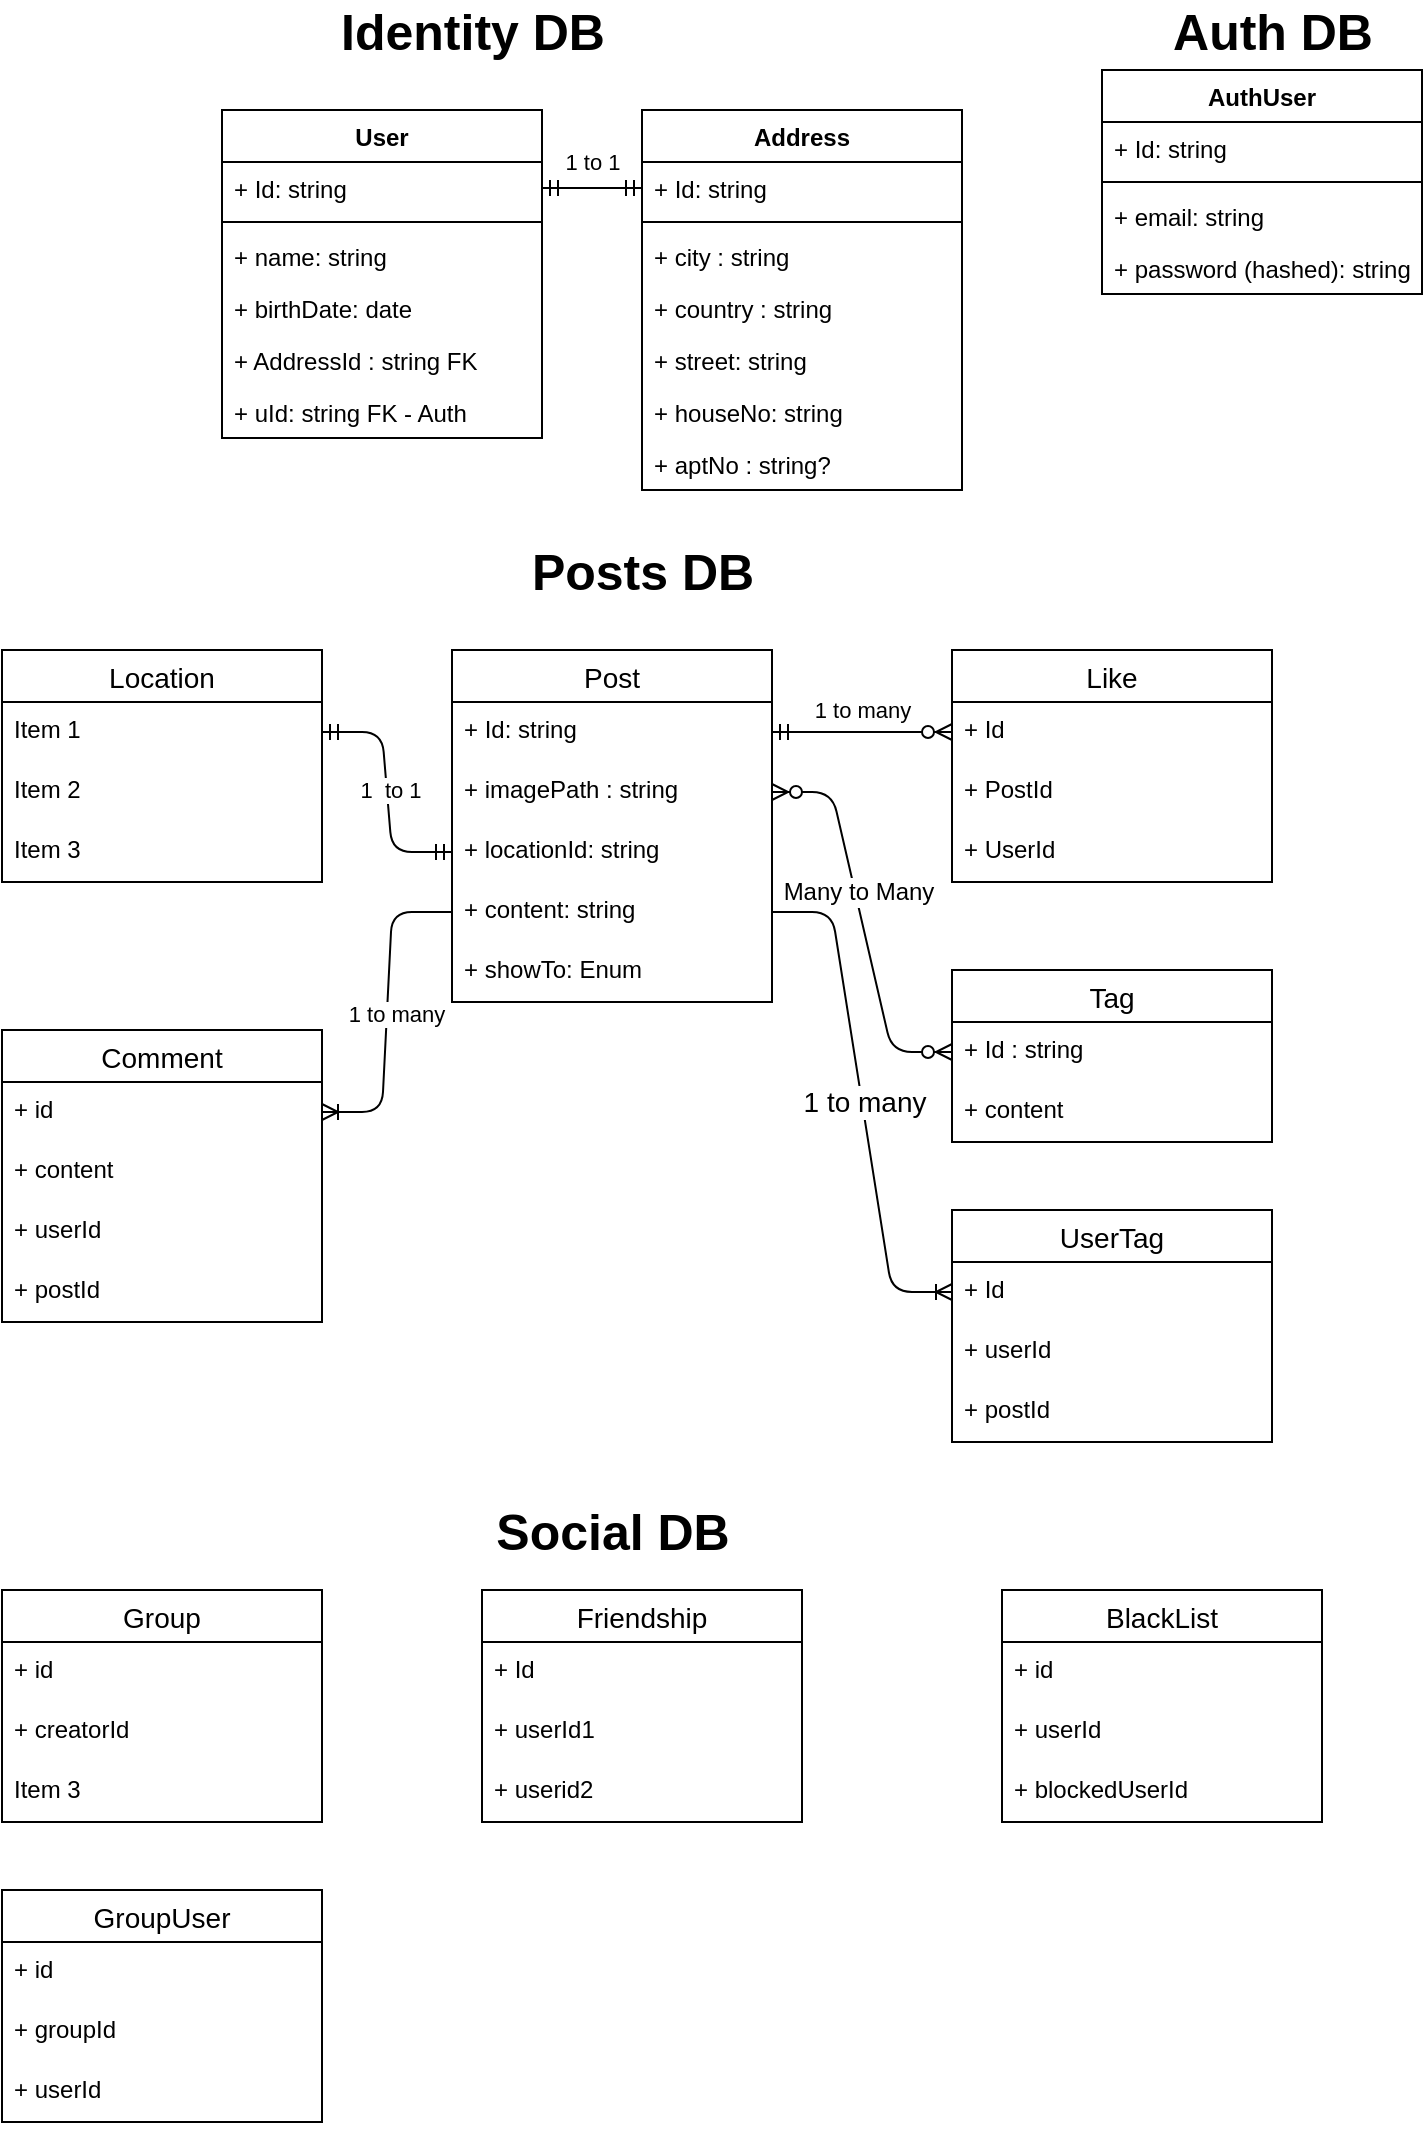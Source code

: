<mxfile version="14.3.2" type="device"><diagram id="Og0xuJ_4iqccFL_XCUQb" name="Page-1"><mxGraphModel dx="1550" dy="868" grid="1" gridSize="10" guides="1" tooltips="1" connect="1" arrows="1" fold="1" page="1" pageScale="1" pageWidth="850" pageHeight="1100" math="0" shadow="0"><root><mxCell id="0"/><mxCell id="1" parent="0"/><mxCell id="yRNz4R-gPLjLQK6Ndy-9-1" value="AuthUser" style="swimlane;fontStyle=1;align=center;verticalAlign=top;childLayout=stackLayout;horizontal=1;startSize=26;horizontalStack=0;resizeParent=1;resizeParentMax=0;resizeLast=0;collapsible=1;marginBottom=0;" vertex="1" parent="1"><mxGeometry x="640" y="40" width="160" height="112" as="geometry"/></mxCell><mxCell id="yRNz4R-gPLjLQK6Ndy-9-2" value="+ Id: string" style="text;strokeColor=none;fillColor=none;align=left;verticalAlign=top;spacingLeft=4;spacingRight=4;overflow=hidden;rotatable=0;points=[[0,0.5],[1,0.5]];portConstraint=eastwest;" vertex="1" parent="yRNz4R-gPLjLQK6Ndy-9-1"><mxGeometry y="26" width="160" height="26" as="geometry"/></mxCell><mxCell id="yRNz4R-gPLjLQK6Ndy-9-3" value="" style="line;strokeWidth=1;fillColor=none;align=left;verticalAlign=middle;spacingTop=-1;spacingLeft=3;spacingRight=3;rotatable=0;labelPosition=right;points=[];portConstraint=eastwest;" vertex="1" parent="yRNz4R-gPLjLQK6Ndy-9-1"><mxGeometry y="52" width="160" height="8" as="geometry"/></mxCell><mxCell id="yRNz4R-gPLjLQK6Ndy-9-4" value="+ email: string" style="text;strokeColor=none;fillColor=none;align=left;verticalAlign=top;spacingLeft=4;spacingRight=4;overflow=hidden;rotatable=0;points=[[0,0.5],[1,0.5]];portConstraint=eastwest;" vertex="1" parent="yRNz4R-gPLjLQK6Ndy-9-1"><mxGeometry y="60" width="160" height="26" as="geometry"/></mxCell><mxCell id="yRNz4R-gPLjLQK6Ndy-9-5" value="+ password (hashed): string" style="text;strokeColor=none;fillColor=none;align=left;verticalAlign=top;spacingLeft=4;spacingRight=4;overflow=hidden;rotatable=0;points=[[0,0.5],[1,0.5]];portConstraint=eastwest;" vertex="1" parent="yRNz4R-gPLjLQK6Ndy-9-1"><mxGeometry y="86" width="160" height="26" as="geometry"/></mxCell><mxCell id="yRNz4R-gPLjLQK6Ndy-9-7" value="User" style="swimlane;fontStyle=1;align=center;verticalAlign=top;childLayout=stackLayout;horizontal=1;startSize=26;horizontalStack=0;resizeParent=1;resizeParentMax=0;resizeLast=0;collapsible=1;marginBottom=0;" vertex="1" parent="1"><mxGeometry x="200" y="60" width="160" height="164" as="geometry"/></mxCell><mxCell id="yRNz4R-gPLjLQK6Ndy-9-8" value="+ Id: string" style="text;strokeColor=none;fillColor=none;align=left;verticalAlign=top;spacingLeft=4;spacingRight=4;overflow=hidden;rotatable=0;points=[[0,0.5],[1,0.5]];portConstraint=eastwest;" vertex="1" parent="yRNz4R-gPLjLQK6Ndy-9-7"><mxGeometry y="26" width="160" height="26" as="geometry"/></mxCell><mxCell id="yRNz4R-gPLjLQK6Ndy-9-9" value="" style="line;strokeWidth=1;fillColor=none;align=left;verticalAlign=middle;spacingTop=-1;spacingLeft=3;spacingRight=3;rotatable=0;labelPosition=right;points=[];portConstraint=eastwest;" vertex="1" parent="yRNz4R-gPLjLQK6Ndy-9-7"><mxGeometry y="52" width="160" height="8" as="geometry"/></mxCell><mxCell id="yRNz4R-gPLjLQK6Ndy-9-10" value="+ name: string" style="text;strokeColor=none;fillColor=none;align=left;verticalAlign=top;spacingLeft=4;spacingRight=4;overflow=hidden;rotatable=0;points=[[0,0.5],[1,0.5]];portConstraint=eastwest;" vertex="1" parent="yRNz4R-gPLjLQK6Ndy-9-7"><mxGeometry y="60" width="160" height="26" as="geometry"/></mxCell><mxCell id="yRNz4R-gPLjLQK6Ndy-9-11" value="+ birthDate: date" style="text;strokeColor=none;fillColor=none;align=left;verticalAlign=top;spacingLeft=4;spacingRight=4;overflow=hidden;rotatable=0;points=[[0,0.5],[1,0.5]];portConstraint=eastwest;" vertex="1" parent="yRNz4R-gPLjLQK6Ndy-9-7"><mxGeometry y="86" width="160" height="26" as="geometry"/></mxCell><mxCell id="yRNz4R-gPLjLQK6Ndy-9-12" value="+ AddressId : string FK" style="text;strokeColor=none;fillColor=none;align=left;verticalAlign=top;spacingLeft=4;spacingRight=4;overflow=hidden;rotatable=0;points=[[0,0.5],[1,0.5]];portConstraint=eastwest;" vertex="1" parent="yRNz4R-gPLjLQK6Ndy-9-7"><mxGeometry y="112" width="160" height="26" as="geometry"/></mxCell><mxCell id="yRNz4R-gPLjLQK6Ndy-9-13" value="+ uId: string FK - Auth" style="text;strokeColor=none;fillColor=none;align=left;verticalAlign=top;spacingLeft=4;spacingRight=4;overflow=hidden;rotatable=0;points=[[0,0.5],[1,0.5]];portConstraint=eastwest;" vertex="1" parent="yRNz4R-gPLjLQK6Ndy-9-7"><mxGeometry y="138" width="160" height="26" as="geometry"/></mxCell><mxCell id="yRNz4R-gPLjLQK6Ndy-9-14" value="Address" style="swimlane;fontStyle=1;align=center;verticalAlign=top;childLayout=stackLayout;horizontal=1;startSize=26;horizontalStack=0;resizeParent=1;resizeParentMax=0;resizeLast=0;collapsible=1;marginBottom=0;" vertex="1" parent="1"><mxGeometry x="410" y="60" width="160" height="190" as="geometry"/></mxCell><mxCell id="yRNz4R-gPLjLQK6Ndy-9-15" value="+ Id: string" style="text;strokeColor=none;fillColor=none;align=left;verticalAlign=top;spacingLeft=4;spacingRight=4;overflow=hidden;rotatable=0;points=[[0,0.5],[1,0.5]];portConstraint=eastwest;" vertex="1" parent="yRNz4R-gPLjLQK6Ndy-9-14"><mxGeometry y="26" width="160" height="26" as="geometry"/></mxCell><mxCell id="yRNz4R-gPLjLQK6Ndy-9-16" value="" style="line;strokeWidth=1;fillColor=none;align=left;verticalAlign=middle;spacingTop=-1;spacingLeft=3;spacingRight=3;rotatable=0;labelPosition=right;points=[];portConstraint=eastwest;" vertex="1" parent="yRNz4R-gPLjLQK6Ndy-9-14"><mxGeometry y="52" width="160" height="8" as="geometry"/></mxCell><mxCell id="yRNz4R-gPLjLQK6Ndy-9-17" value="+ city : string" style="text;strokeColor=none;fillColor=none;align=left;verticalAlign=top;spacingLeft=4;spacingRight=4;overflow=hidden;rotatable=0;points=[[0,0.5],[1,0.5]];portConstraint=eastwest;" vertex="1" parent="yRNz4R-gPLjLQK6Ndy-9-14"><mxGeometry y="60" width="160" height="26" as="geometry"/></mxCell><mxCell id="yRNz4R-gPLjLQK6Ndy-9-18" value="+ country : string" style="text;strokeColor=none;fillColor=none;align=left;verticalAlign=top;spacingLeft=4;spacingRight=4;overflow=hidden;rotatable=0;points=[[0,0.5],[1,0.5]];portConstraint=eastwest;" vertex="1" parent="yRNz4R-gPLjLQK6Ndy-9-14"><mxGeometry y="86" width="160" height="26" as="geometry"/></mxCell><mxCell id="yRNz4R-gPLjLQK6Ndy-9-19" value="+ street: string" style="text;strokeColor=none;fillColor=none;align=left;verticalAlign=top;spacingLeft=4;spacingRight=4;overflow=hidden;rotatable=0;points=[[0,0.5],[1,0.5]];portConstraint=eastwest;" vertex="1" parent="yRNz4R-gPLjLQK6Ndy-9-14"><mxGeometry y="112" width="160" height="26" as="geometry"/></mxCell><mxCell id="yRNz4R-gPLjLQK6Ndy-9-20" value="+ houseNo: string" style="text;strokeColor=none;fillColor=none;align=left;verticalAlign=top;spacingLeft=4;spacingRight=4;overflow=hidden;rotatable=0;points=[[0,0.5],[1,0.5]];portConstraint=eastwest;" vertex="1" parent="yRNz4R-gPLjLQK6Ndy-9-14"><mxGeometry y="138" width="160" height="26" as="geometry"/></mxCell><mxCell id="yRNz4R-gPLjLQK6Ndy-9-21" value="+ aptNo : string?" style="text;strokeColor=none;fillColor=none;align=left;verticalAlign=top;spacingLeft=4;spacingRight=4;overflow=hidden;rotatable=0;points=[[0,0.5],[1,0.5]];portConstraint=eastwest;" vertex="1" parent="yRNz4R-gPLjLQK6Ndy-9-14"><mxGeometry y="164" width="160" height="26" as="geometry"/></mxCell><mxCell id="yRNz4R-gPLjLQK6Ndy-9-26" value="&lt;font style=&quot;font-size: 25px&quot;&gt;&lt;b&gt;Identity DB&lt;/b&gt;&lt;/font&gt;" style="text;html=1;align=center;verticalAlign=middle;resizable=0;points=[];autosize=1;" vertex="1" parent="1"><mxGeometry x="250" y="10" width="150" height="20" as="geometry"/></mxCell><mxCell id="yRNz4R-gPLjLQK6Ndy-9-27" value="&lt;font style=&quot;font-size: 25px&quot;&gt;&lt;b&gt;Auth DB&lt;/b&gt;&lt;/font&gt;" style="text;html=1;align=center;verticalAlign=middle;resizable=0;points=[];autosize=1;" vertex="1" parent="1"><mxGeometry x="665" y="10" width="120" height="20" as="geometry"/></mxCell><mxCell id="yRNz4R-gPLjLQK6Ndy-9-28" value="&lt;font style=&quot;font-size: 25px&quot;&gt;&lt;b&gt;Posts DB&lt;/b&gt;&lt;/font&gt;" style="text;html=1;align=center;verticalAlign=middle;resizable=0;points=[];autosize=1;" vertex="1" parent="1"><mxGeometry x="345" y="280" width="130" height="20" as="geometry"/></mxCell><mxCell id="yRNz4R-gPLjLQK6Ndy-9-29" value="Post" style="swimlane;fontStyle=0;childLayout=stackLayout;horizontal=1;startSize=26;horizontalStack=0;resizeParent=1;resizeParentMax=0;resizeLast=0;collapsible=1;marginBottom=0;align=center;fontSize=14;" vertex="1" parent="1"><mxGeometry x="315" y="330" width="160" height="176" as="geometry"/></mxCell><mxCell id="yRNz4R-gPLjLQK6Ndy-9-30" value="+ Id: string" style="text;strokeColor=none;fillColor=none;spacingLeft=4;spacingRight=4;overflow=hidden;rotatable=0;points=[[0,0.5],[1,0.5]];portConstraint=eastwest;fontSize=12;" vertex="1" parent="yRNz4R-gPLjLQK6Ndy-9-29"><mxGeometry y="26" width="160" height="30" as="geometry"/></mxCell><mxCell id="yRNz4R-gPLjLQK6Ndy-9-31" value="+ imagePath : string" style="text;strokeColor=none;fillColor=none;spacingLeft=4;spacingRight=4;overflow=hidden;rotatable=0;points=[[0,0.5],[1,0.5]];portConstraint=eastwest;fontSize=12;" vertex="1" parent="yRNz4R-gPLjLQK6Ndy-9-29"><mxGeometry y="56" width="160" height="30" as="geometry"/></mxCell><mxCell id="yRNz4R-gPLjLQK6Ndy-9-32" value="+ locationId: string" style="text;strokeColor=none;fillColor=none;spacingLeft=4;spacingRight=4;overflow=hidden;rotatable=0;points=[[0,0.5],[1,0.5]];portConstraint=eastwest;fontSize=12;" vertex="1" parent="yRNz4R-gPLjLQK6Ndy-9-29"><mxGeometry y="86" width="160" height="30" as="geometry"/></mxCell><mxCell id="yRNz4R-gPLjLQK6Ndy-9-34" value="+ content: string" style="text;strokeColor=none;fillColor=none;spacingLeft=4;spacingRight=4;overflow=hidden;rotatable=0;points=[[0,0.5],[1,0.5]];portConstraint=eastwest;fontSize=12;" vertex="1" parent="yRNz4R-gPLjLQK6Ndy-9-29"><mxGeometry y="116" width="160" height="30" as="geometry"/></mxCell><mxCell id="yRNz4R-gPLjLQK6Ndy-9-93" value="+ showTo: Enum" style="text;strokeColor=none;fillColor=none;spacingLeft=4;spacingRight=4;overflow=hidden;rotatable=0;points=[[0,0.5],[1,0.5]];portConstraint=eastwest;fontSize=12;" vertex="1" parent="yRNz4R-gPLjLQK6Ndy-9-29"><mxGeometry y="146" width="160" height="30" as="geometry"/></mxCell><mxCell id="yRNz4R-gPLjLQK6Ndy-9-35" value="Like" style="swimlane;fontStyle=0;childLayout=stackLayout;horizontal=1;startSize=26;horizontalStack=0;resizeParent=1;resizeParentMax=0;resizeLast=0;collapsible=1;marginBottom=0;align=center;fontSize=14;" vertex="1" parent="1"><mxGeometry x="565" y="330" width="160" height="116" as="geometry"/></mxCell><mxCell id="yRNz4R-gPLjLQK6Ndy-9-36" value="+ Id" style="text;strokeColor=none;fillColor=none;spacingLeft=4;spacingRight=4;overflow=hidden;rotatable=0;points=[[0,0.5],[1,0.5]];portConstraint=eastwest;fontSize=12;" vertex="1" parent="yRNz4R-gPLjLQK6Ndy-9-35"><mxGeometry y="26" width="160" height="30" as="geometry"/></mxCell><mxCell id="yRNz4R-gPLjLQK6Ndy-9-37" value="+ PostId" style="text;strokeColor=none;fillColor=none;spacingLeft=4;spacingRight=4;overflow=hidden;rotatable=0;points=[[0,0.5],[1,0.5]];portConstraint=eastwest;fontSize=12;" vertex="1" parent="yRNz4R-gPLjLQK6Ndy-9-35"><mxGeometry y="56" width="160" height="30" as="geometry"/></mxCell><mxCell id="yRNz4R-gPLjLQK6Ndy-9-38" value="+ UserId" style="text;strokeColor=none;fillColor=none;spacingLeft=4;spacingRight=4;overflow=hidden;rotatable=0;points=[[0,0.5],[1,0.5]];portConstraint=eastwest;fontSize=12;" vertex="1" parent="yRNz4R-gPLjLQK6Ndy-9-35"><mxGeometry y="86" width="160" height="30" as="geometry"/></mxCell><mxCell id="yRNz4R-gPLjLQK6Ndy-9-42" value="Location" style="swimlane;fontStyle=0;childLayout=stackLayout;horizontal=1;startSize=26;horizontalStack=0;resizeParent=1;resizeParentMax=0;resizeLast=0;collapsible=1;marginBottom=0;align=center;fontSize=14;" vertex="1" parent="1"><mxGeometry x="90" y="330" width="160" height="116" as="geometry"/></mxCell><mxCell id="yRNz4R-gPLjLQK6Ndy-9-43" value="Item 1" style="text;strokeColor=none;fillColor=none;spacingLeft=4;spacingRight=4;overflow=hidden;rotatable=0;points=[[0,0.5],[1,0.5]];portConstraint=eastwest;fontSize=12;" vertex="1" parent="yRNz4R-gPLjLQK6Ndy-9-42"><mxGeometry y="26" width="160" height="30" as="geometry"/></mxCell><mxCell id="yRNz4R-gPLjLQK6Ndy-9-44" value="Item 2" style="text;strokeColor=none;fillColor=none;spacingLeft=4;spacingRight=4;overflow=hidden;rotatable=0;points=[[0,0.5],[1,0.5]];portConstraint=eastwest;fontSize=12;" vertex="1" parent="yRNz4R-gPLjLQK6Ndy-9-42"><mxGeometry y="56" width="160" height="30" as="geometry"/></mxCell><mxCell id="yRNz4R-gPLjLQK6Ndy-9-45" value="Item 3" style="text;strokeColor=none;fillColor=none;spacingLeft=4;spacingRight=4;overflow=hidden;rotatable=0;points=[[0,0.5],[1,0.5]];portConstraint=eastwest;fontSize=12;" vertex="1" parent="yRNz4R-gPLjLQK6Ndy-9-42"><mxGeometry y="86" width="160" height="30" as="geometry"/></mxCell><mxCell id="yRNz4R-gPLjLQK6Ndy-9-49" value="" style="edgeStyle=entityRelationEdgeStyle;fontSize=12;html=1;endArrow=ERzeroToMany;startArrow=ERmandOne;exitX=1;exitY=0.5;exitDx=0;exitDy=0;entryX=0;entryY=0.5;entryDx=0;entryDy=0;" edge="1" parent="1" source="yRNz4R-gPLjLQK6Ndy-9-30" target="yRNz4R-gPLjLQK6Ndy-9-36"><mxGeometry width="100" height="100" relative="1" as="geometry"><mxPoint x="430" y="360" as="sourcePoint"/><mxPoint x="530" y="260" as="targetPoint"/></mxGeometry></mxCell><mxCell id="yRNz4R-gPLjLQK6Ndy-9-66" value="1 to many" style="edgeLabel;html=1;align=center;verticalAlign=middle;resizable=0;points=[];" vertex="1" connectable="0" parent="yRNz4R-gPLjLQK6Ndy-9-49"><mxGeometry x="-0.116" relative="1" as="geometry"><mxPoint x="5" y="-11" as="offset"/></mxGeometry></mxCell><mxCell id="yRNz4R-gPLjLQK6Ndy-9-50" value="" style="edgeStyle=entityRelationEdgeStyle;fontSize=12;html=1;endArrow=ERmandOne;startArrow=ERmandOne;exitX=1;exitY=0.5;exitDx=0;exitDy=0;entryX=0;entryY=0.5;entryDx=0;entryDy=0;" edge="1" parent="1" source="yRNz4R-gPLjLQK6Ndy-9-8" target="yRNz4R-gPLjLQK6Ndy-9-15"><mxGeometry width="100" height="100" relative="1" as="geometry"><mxPoint x="370" y="490" as="sourcePoint"/><mxPoint x="470" y="390" as="targetPoint"/></mxGeometry></mxCell><mxCell id="yRNz4R-gPLjLQK6Ndy-9-68" value="1 to 1" style="edgeLabel;html=1;align=center;verticalAlign=middle;resizable=0;points=[];" vertex="1" connectable="0" parent="yRNz4R-gPLjLQK6Ndy-9-50"><mxGeometry x="0.28" y="1" relative="1" as="geometry"><mxPoint y="-12" as="offset"/></mxGeometry></mxCell><mxCell id="yRNz4R-gPLjLQK6Ndy-9-51" value="" style="edgeStyle=entityRelationEdgeStyle;fontSize=12;html=1;endArrow=ERmandOne;startArrow=ERmandOne;exitX=1;exitY=0.5;exitDx=0;exitDy=0;entryX=0;entryY=0.5;entryDx=0;entryDy=0;" edge="1" parent="1" source="yRNz4R-gPLjLQK6Ndy-9-43" target="yRNz4R-gPLjLQK6Ndy-9-32"><mxGeometry width="100" height="100" relative="1" as="geometry"><mxPoint x="430" y="-21" as="sourcePoint"/><mxPoint x="480" y="-21" as="targetPoint"/></mxGeometry></mxCell><mxCell id="yRNz4R-gPLjLQK6Ndy-9-67" value="1&amp;nbsp; to 1" style="edgeLabel;html=1;align=center;verticalAlign=middle;resizable=0;points=[];" vertex="1" connectable="0" parent="yRNz4R-gPLjLQK6Ndy-9-51"><mxGeometry x="-0.021" y="1" relative="1" as="geometry"><mxPoint as="offset"/></mxGeometry></mxCell><mxCell id="yRNz4R-gPLjLQK6Ndy-9-52" value="Tag" style="swimlane;fontStyle=0;childLayout=stackLayout;horizontal=1;startSize=26;horizontalStack=0;resizeParent=1;resizeParentMax=0;resizeLast=0;collapsible=1;marginBottom=0;align=center;fontSize=14;" vertex="1" parent="1"><mxGeometry x="565" y="490" width="160" height="86" as="geometry"/></mxCell><mxCell id="yRNz4R-gPLjLQK6Ndy-9-53" value="+ Id : string" style="text;strokeColor=none;fillColor=none;spacingLeft=4;spacingRight=4;overflow=hidden;rotatable=0;points=[[0,0.5],[1,0.5]];portConstraint=eastwest;fontSize=12;" vertex="1" parent="yRNz4R-gPLjLQK6Ndy-9-52"><mxGeometry y="26" width="160" height="30" as="geometry"/></mxCell><mxCell id="yRNz4R-gPLjLQK6Ndy-9-54" value="+ content" style="text;strokeColor=none;fillColor=none;spacingLeft=4;spacingRight=4;overflow=hidden;rotatable=0;points=[[0,0.5],[1,0.5]];portConstraint=eastwest;fontSize=12;" vertex="1" parent="yRNz4R-gPLjLQK6Ndy-9-52"><mxGeometry y="56" width="160" height="30" as="geometry"/></mxCell><mxCell id="yRNz4R-gPLjLQK6Ndy-9-56" value="" style="edgeStyle=entityRelationEdgeStyle;fontSize=12;html=1;endArrow=ERzeroToMany;endFill=1;startArrow=ERzeroToMany;exitX=0;exitY=0.5;exitDx=0;exitDy=0;entryX=1;entryY=0.5;entryDx=0;entryDy=0;" edge="1" parent="1" source="yRNz4R-gPLjLQK6Ndy-9-53" target="yRNz4R-gPLjLQK6Ndy-9-31"><mxGeometry width="100" height="100" relative="1" as="geometry"><mxPoint x="430" y="490" as="sourcePoint"/><mxPoint x="530" y="390" as="targetPoint"/></mxGeometry></mxCell><mxCell id="yRNz4R-gPLjLQK6Ndy-9-63" value="&lt;font style=&quot;font-size: 12px&quot;&gt;Many to Many&lt;/font&gt;" style="edgeLabel;html=1;align=center;verticalAlign=middle;resizable=0;points=[];" vertex="1" connectable="0" parent="yRNz4R-gPLjLQK6Ndy-9-56"><mxGeometry x="0.031" y="2" relative="1" as="geometry"><mxPoint y="-13.24" as="offset"/></mxGeometry></mxCell><mxCell id="yRNz4R-gPLjLQK6Ndy-9-57" value="UserTag" style="swimlane;fontStyle=0;childLayout=stackLayout;horizontal=1;startSize=26;horizontalStack=0;resizeParent=1;resizeParentMax=0;resizeLast=0;collapsible=1;marginBottom=0;align=center;fontSize=14;" vertex="1" parent="1"><mxGeometry x="565" y="610" width="160" height="116" as="geometry"/></mxCell><mxCell id="yRNz4R-gPLjLQK6Ndy-9-58" value="+ Id" style="text;strokeColor=none;fillColor=none;spacingLeft=4;spacingRight=4;overflow=hidden;rotatable=0;points=[[0,0.5],[1,0.5]];portConstraint=eastwest;fontSize=12;" vertex="1" parent="yRNz4R-gPLjLQK6Ndy-9-57"><mxGeometry y="26" width="160" height="30" as="geometry"/></mxCell><mxCell id="yRNz4R-gPLjLQK6Ndy-9-59" value="+ userId" style="text;strokeColor=none;fillColor=none;spacingLeft=4;spacingRight=4;overflow=hidden;rotatable=0;points=[[0,0.5],[1,0.5]];portConstraint=eastwest;fontSize=12;" vertex="1" parent="yRNz4R-gPLjLQK6Ndy-9-57"><mxGeometry y="56" width="160" height="30" as="geometry"/></mxCell><mxCell id="yRNz4R-gPLjLQK6Ndy-9-60" value="+ postId" style="text;strokeColor=none;fillColor=none;spacingLeft=4;spacingRight=4;overflow=hidden;rotatable=0;points=[[0,0.5],[1,0.5]];portConstraint=eastwest;fontSize=12;" vertex="1" parent="yRNz4R-gPLjLQK6Ndy-9-57"><mxGeometry y="86" width="160" height="30" as="geometry"/></mxCell><mxCell id="yRNz4R-gPLjLQK6Ndy-9-61" value="" style="edgeStyle=entityRelationEdgeStyle;fontSize=12;html=1;endArrow=ERoneToMany;exitX=1;exitY=0.5;exitDx=0;exitDy=0;entryX=0;entryY=0.5;entryDx=0;entryDy=0;" edge="1" parent="1" source="yRNz4R-gPLjLQK6Ndy-9-34" target="yRNz4R-gPLjLQK6Ndy-9-58"><mxGeometry width="100" height="100" relative="1" as="geometry"><mxPoint x="430" y="490" as="sourcePoint"/><mxPoint x="530" y="390" as="targetPoint"/></mxGeometry></mxCell><mxCell id="yRNz4R-gPLjLQK6Ndy-9-62" value="&lt;font style=&quot;font-size: 14px&quot;&gt;1 to many&lt;/font&gt;" style="edgeLabel;html=1;align=center;verticalAlign=middle;resizable=0;points=[];" vertex="1" connectable="0" parent="yRNz4R-gPLjLQK6Ndy-9-61"><mxGeometry x="-0.001" y="1" relative="1" as="geometry"><mxPoint as="offset"/></mxGeometry></mxCell><mxCell id="yRNz4R-gPLjLQK6Ndy-9-69" value="Comment" style="swimlane;fontStyle=0;childLayout=stackLayout;horizontal=1;startSize=26;horizontalStack=0;resizeParent=1;resizeParentMax=0;resizeLast=0;collapsible=1;marginBottom=0;align=center;fontSize=14;" vertex="1" parent="1"><mxGeometry x="90" y="520" width="160" height="146" as="geometry"/></mxCell><mxCell id="yRNz4R-gPLjLQK6Ndy-9-70" value="+ id" style="text;strokeColor=none;fillColor=none;spacingLeft=4;spacingRight=4;overflow=hidden;rotatable=0;points=[[0,0.5],[1,0.5]];portConstraint=eastwest;fontSize=12;" vertex="1" parent="yRNz4R-gPLjLQK6Ndy-9-69"><mxGeometry y="26" width="160" height="30" as="geometry"/></mxCell><mxCell id="yRNz4R-gPLjLQK6Ndy-9-71" value="+ content" style="text;strokeColor=none;fillColor=none;spacingLeft=4;spacingRight=4;overflow=hidden;rotatable=0;points=[[0,0.5],[1,0.5]];portConstraint=eastwest;fontSize=12;" vertex="1" parent="yRNz4R-gPLjLQK6Ndy-9-69"><mxGeometry y="56" width="160" height="30" as="geometry"/></mxCell><mxCell id="yRNz4R-gPLjLQK6Ndy-9-72" value="+ userId" style="text;strokeColor=none;fillColor=none;spacingLeft=4;spacingRight=4;overflow=hidden;rotatable=0;points=[[0,0.5],[1,0.5]];portConstraint=eastwest;fontSize=12;" vertex="1" parent="yRNz4R-gPLjLQK6Ndy-9-69"><mxGeometry y="86" width="160" height="30" as="geometry"/></mxCell><mxCell id="yRNz4R-gPLjLQK6Ndy-9-73" value="+ postId" style="text;strokeColor=none;fillColor=none;spacingLeft=4;spacingRight=4;overflow=hidden;rotatable=0;points=[[0,0.5],[1,0.5]];portConstraint=eastwest;fontSize=12;" vertex="1" parent="yRNz4R-gPLjLQK6Ndy-9-69"><mxGeometry y="116" width="160" height="30" as="geometry"/></mxCell><mxCell id="yRNz4R-gPLjLQK6Ndy-9-74" value="" style="edgeStyle=entityRelationEdgeStyle;fontSize=12;html=1;endArrow=ERoneToMany;exitX=0;exitY=0.5;exitDx=0;exitDy=0;entryX=1;entryY=0.5;entryDx=0;entryDy=0;" edge="1" parent="1" source="yRNz4R-gPLjLQK6Ndy-9-34" target="yRNz4R-gPLjLQK6Ndy-9-70"><mxGeometry width="100" height="100" relative="1" as="geometry"><mxPoint x="430" y="750" as="sourcePoint"/><mxPoint x="530" y="650" as="targetPoint"/></mxGeometry></mxCell><mxCell id="yRNz4R-gPLjLQK6Ndy-9-75" value="1 to many" style="edgeLabel;html=1;align=center;verticalAlign=middle;resizable=0;points=[];" vertex="1" connectable="0" parent="yRNz4R-gPLjLQK6Ndy-9-74"><mxGeometry x="0.01" y="4" relative="1" as="geometry"><mxPoint as="offset"/></mxGeometry></mxCell><mxCell id="yRNz4R-gPLjLQK6Ndy-9-76" value="&lt;span style=&quot;font-size: 25px&quot;&gt;&lt;b&gt;Social DB&lt;/b&gt;&lt;/span&gt;" style="text;html=1;align=center;verticalAlign=middle;resizable=0;points=[];autosize=1;" vertex="1" parent="1"><mxGeometry x="330" y="760" width="130" height="20" as="geometry"/></mxCell><mxCell id="yRNz4R-gPLjLQK6Ndy-9-77" value="Friendship" style="swimlane;fontStyle=0;childLayout=stackLayout;horizontal=1;startSize=26;horizontalStack=0;resizeParent=1;resizeParentMax=0;resizeLast=0;collapsible=1;marginBottom=0;align=center;fontSize=14;" vertex="1" parent="1"><mxGeometry x="330" y="800" width="160" height="116" as="geometry"/></mxCell><mxCell id="yRNz4R-gPLjLQK6Ndy-9-78" value="+ Id" style="text;strokeColor=none;fillColor=none;spacingLeft=4;spacingRight=4;overflow=hidden;rotatable=0;points=[[0,0.5],[1,0.5]];portConstraint=eastwest;fontSize=12;" vertex="1" parent="yRNz4R-gPLjLQK6Ndy-9-77"><mxGeometry y="26" width="160" height="30" as="geometry"/></mxCell><mxCell id="yRNz4R-gPLjLQK6Ndy-9-79" value="+ userId1" style="text;strokeColor=none;fillColor=none;spacingLeft=4;spacingRight=4;overflow=hidden;rotatable=0;points=[[0,0.5],[1,0.5]];portConstraint=eastwest;fontSize=12;" vertex="1" parent="yRNz4R-gPLjLQK6Ndy-9-77"><mxGeometry y="56" width="160" height="30" as="geometry"/></mxCell><mxCell id="yRNz4R-gPLjLQK6Ndy-9-80" value="+ userid2" style="text;strokeColor=none;fillColor=none;spacingLeft=4;spacingRight=4;overflow=hidden;rotatable=0;points=[[0,0.5],[1,0.5]];portConstraint=eastwest;fontSize=12;" vertex="1" parent="yRNz4R-gPLjLQK6Ndy-9-77"><mxGeometry y="86" width="160" height="30" as="geometry"/></mxCell><mxCell id="yRNz4R-gPLjLQK6Ndy-9-81" value="Group" style="swimlane;fontStyle=0;childLayout=stackLayout;horizontal=1;startSize=26;horizontalStack=0;resizeParent=1;resizeParentMax=0;resizeLast=0;collapsible=1;marginBottom=0;align=center;fontSize=14;" vertex="1" parent="1"><mxGeometry x="90" y="800" width="160" height="116" as="geometry"/></mxCell><mxCell id="yRNz4R-gPLjLQK6Ndy-9-82" value="+ id" style="text;strokeColor=none;fillColor=none;spacingLeft=4;spacingRight=4;overflow=hidden;rotatable=0;points=[[0,0.5],[1,0.5]];portConstraint=eastwest;fontSize=12;" vertex="1" parent="yRNz4R-gPLjLQK6Ndy-9-81"><mxGeometry y="26" width="160" height="30" as="geometry"/></mxCell><mxCell id="yRNz4R-gPLjLQK6Ndy-9-83" value="+ creatorId" style="text;strokeColor=none;fillColor=none;spacingLeft=4;spacingRight=4;overflow=hidden;rotatable=0;points=[[0,0.5],[1,0.5]];portConstraint=eastwest;fontSize=12;" vertex="1" parent="yRNz4R-gPLjLQK6Ndy-9-81"><mxGeometry y="56" width="160" height="30" as="geometry"/></mxCell><mxCell id="yRNz4R-gPLjLQK6Ndy-9-84" value="Item 3" style="text;strokeColor=none;fillColor=none;spacingLeft=4;spacingRight=4;overflow=hidden;rotatable=0;points=[[0,0.5],[1,0.5]];portConstraint=eastwest;fontSize=12;" vertex="1" parent="yRNz4R-gPLjLQK6Ndy-9-81"><mxGeometry y="86" width="160" height="30" as="geometry"/></mxCell><mxCell id="yRNz4R-gPLjLQK6Ndy-9-85" value="BlackList" style="swimlane;fontStyle=0;childLayout=stackLayout;horizontal=1;startSize=26;horizontalStack=0;resizeParent=1;resizeParentMax=0;resizeLast=0;collapsible=1;marginBottom=0;align=center;fontSize=14;" vertex="1" parent="1"><mxGeometry x="590" y="800" width="160" height="116" as="geometry"/></mxCell><mxCell id="yRNz4R-gPLjLQK6Ndy-9-86" value="+ id" style="text;strokeColor=none;fillColor=none;spacingLeft=4;spacingRight=4;overflow=hidden;rotatable=0;points=[[0,0.5],[1,0.5]];portConstraint=eastwest;fontSize=12;" vertex="1" parent="yRNz4R-gPLjLQK6Ndy-9-85"><mxGeometry y="26" width="160" height="30" as="geometry"/></mxCell><mxCell id="yRNz4R-gPLjLQK6Ndy-9-87" value="+ userId" style="text;strokeColor=none;fillColor=none;spacingLeft=4;spacingRight=4;overflow=hidden;rotatable=0;points=[[0,0.5],[1,0.5]];portConstraint=eastwest;fontSize=12;" vertex="1" parent="yRNz4R-gPLjLQK6Ndy-9-85"><mxGeometry y="56" width="160" height="30" as="geometry"/></mxCell><mxCell id="yRNz4R-gPLjLQK6Ndy-9-88" value="+ blockedUserId" style="text;strokeColor=none;fillColor=none;spacingLeft=4;spacingRight=4;overflow=hidden;rotatable=0;points=[[0,0.5],[1,0.5]];portConstraint=eastwest;fontSize=12;" vertex="1" parent="yRNz4R-gPLjLQK6Ndy-9-85"><mxGeometry y="86" width="160" height="30" as="geometry"/></mxCell><mxCell id="yRNz4R-gPLjLQK6Ndy-9-89" value="GroupUser" style="swimlane;fontStyle=0;childLayout=stackLayout;horizontal=1;startSize=26;horizontalStack=0;resizeParent=1;resizeParentMax=0;resizeLast=0;collapsible=1;marginBottom=0;align=center;fontSize=14;" vertex="1" parent="1"><mxGeometry x="90" y="950" width="160" height="116" as="geometry"/></mxCell><mxCell id="yRNz4R-gPLjLQK6Ndy-9-90" value="+ id" style="text;strokeColor=none;fillColor=none;spacingLeft=4;spacingRight=4;overflow=hidden;rotatable=0;points=[[0,0.5],[1,0.5]];portConstraint=eastwest;fontSize=12;" vertex="1" parent="yRNz4R-gPLjLQK6Ndy-9-89"><mxGeometry y="26" width="160" height="30" as="geometry"/></mxCell><mxCell id="yRNz4R-gPLjLQK6Ndy-9-91" value="+ groupId" style="text;strokeColor=none;fillColor=none;spacingLeft=4;spacingRight=4;overflow=hidden;rotatable=0;points=[[0,0.5],[1,0.5]];portConstraint=eastwest;fontSize=12;" vertex="1" parent="yRNz4R-gPLjLQK6Ndy-9-89"><mxGeometry y="56" width="160" height="30" as="geometry"/></mxCell><mxCell id="yRNz4R-gPLjLQK6Ndy-9-92" value="+ userId" style="text;strokeColor=none;fillColor=none;spacingLeft=4;spacingRight=4;overflow=hidden;rotatable=0;points=[[0,0.5],[1,0.5]];portConstraint=eastwest;fontSize=12;" vertex="1" parent="yRNz4R-gPLjLQK6Ndy-9-89"><mxGeometry y="86" width="160" height="30" as="geometry"/></mxCell></root></mxGraphModel></diagram></mxfile>